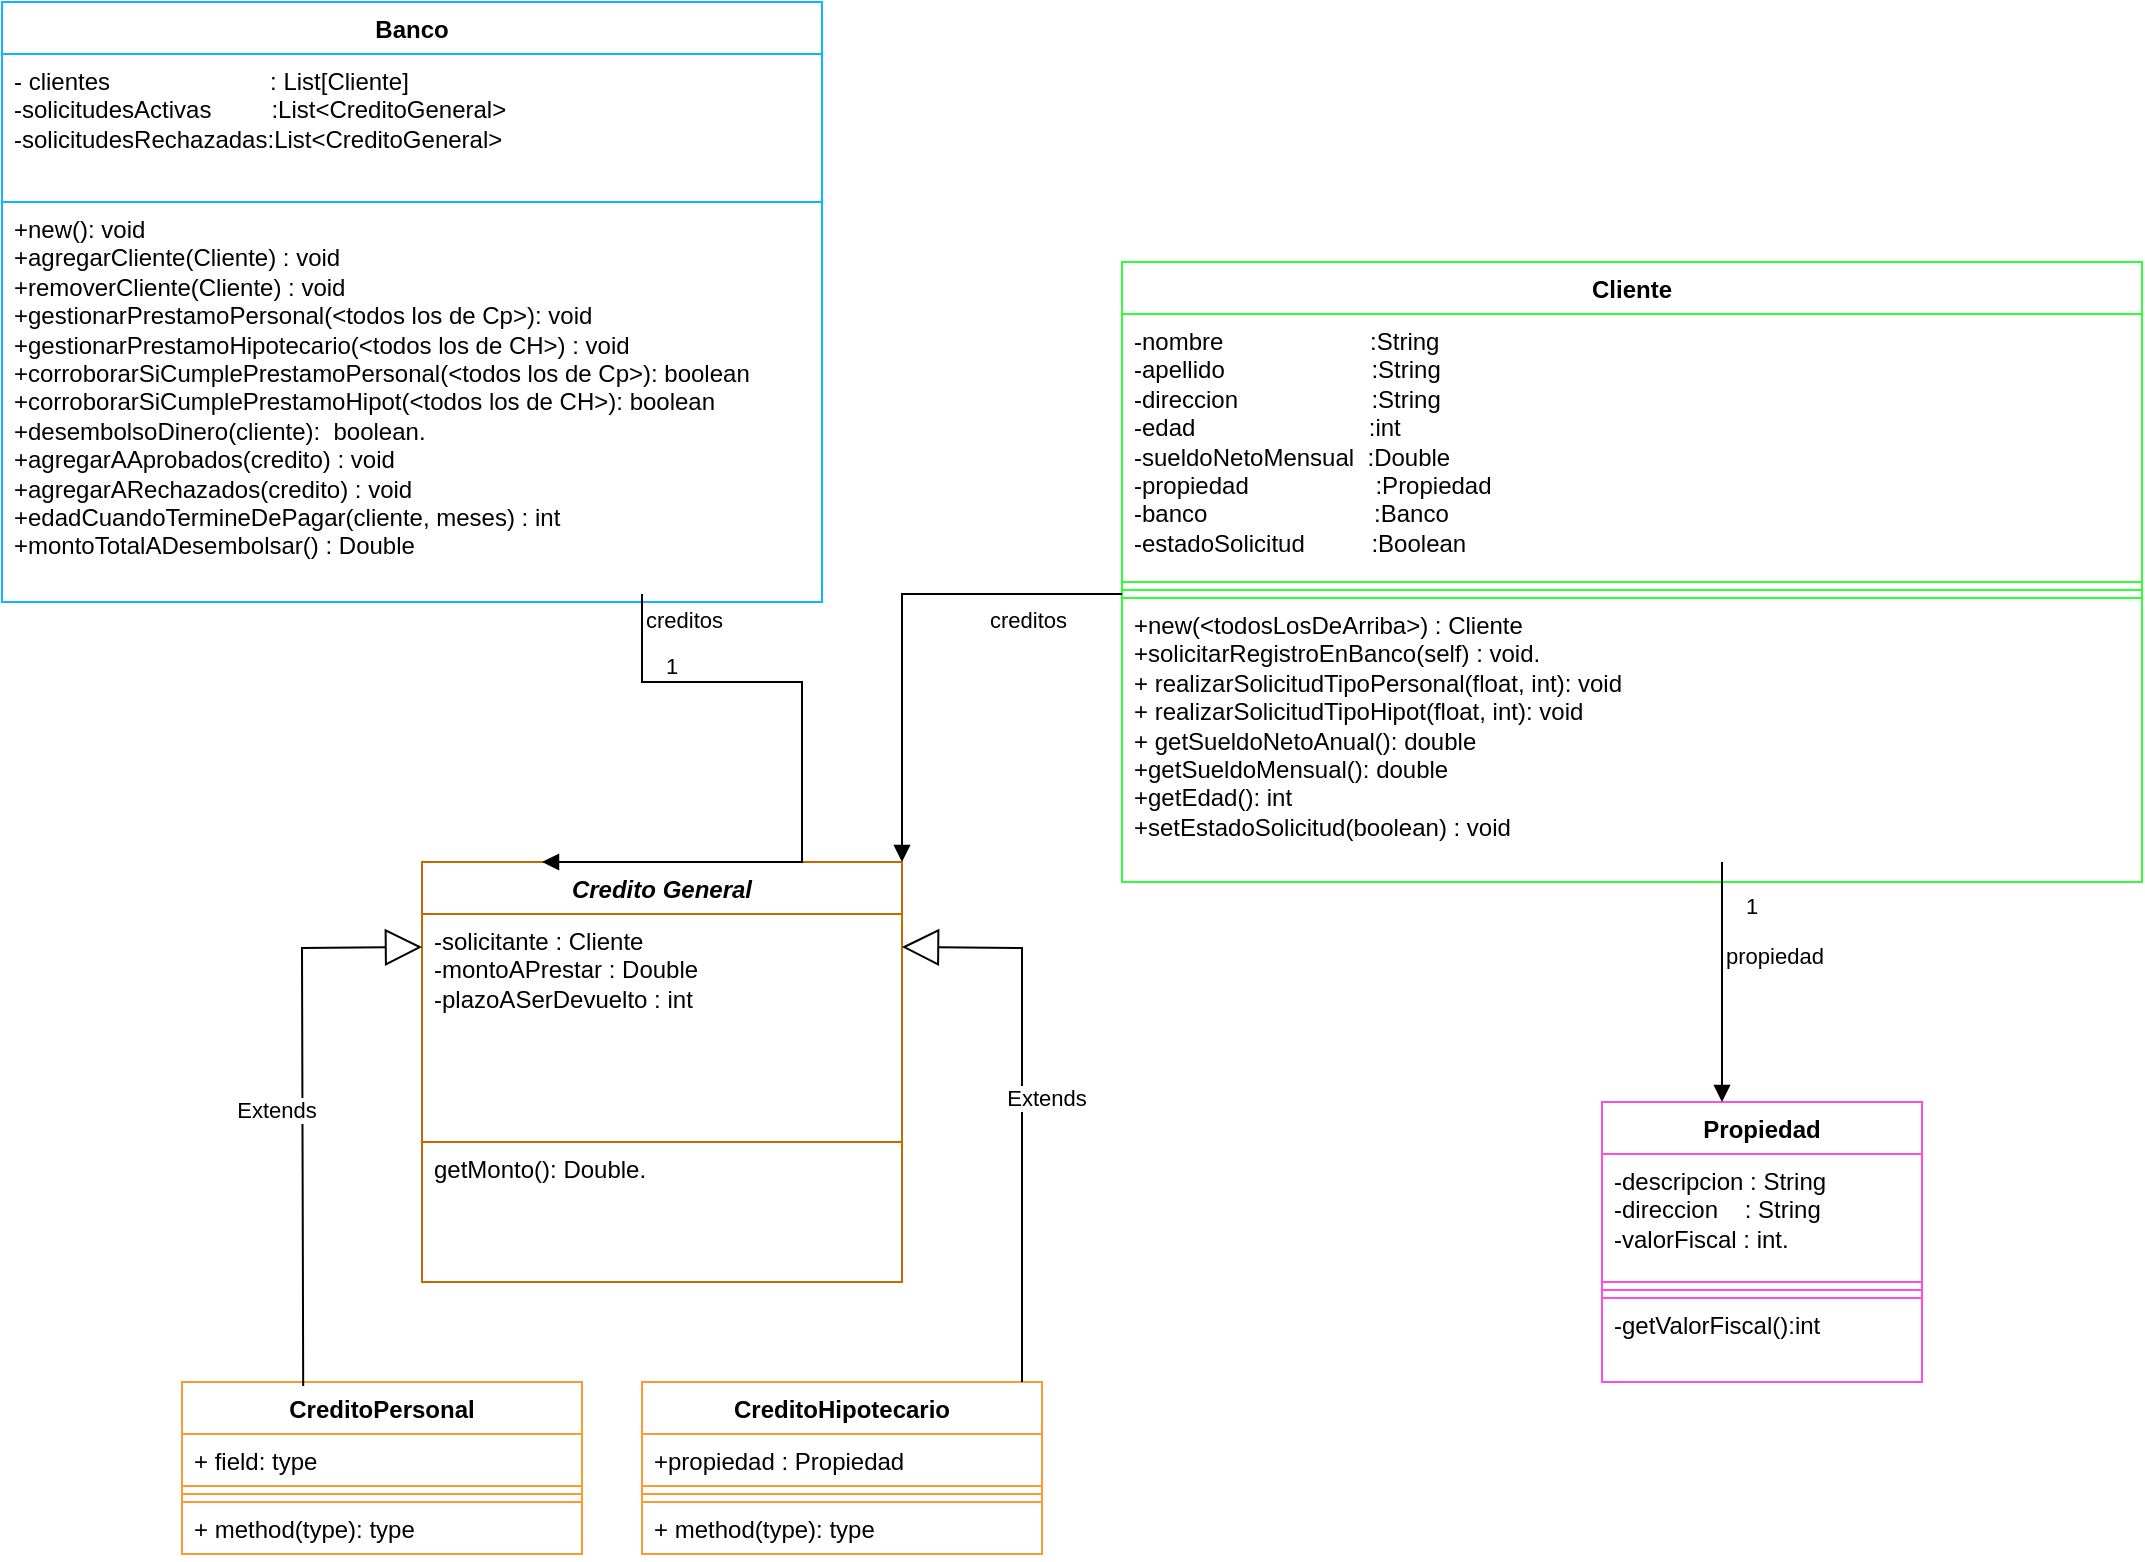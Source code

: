 <mxfile version="24.3.1" type="device">
  <diagram name="Page-1" id="IXBA4A9O0upmgR44Wa8k">
    <mxGraphModel dx="2524" dy="1890" grid="1" gridSize="10" guides="1" tooltips="1" connect="1" arrows="1" fold="1" page="1" pageScale="1" pageWidth="850" pageHeight="1100" math="0" shadow="0">
      <root>
        <mxCell id="0" />
        <mxCell id="1" parent="0" />
        <mxCell id="rHg2EaAUkhDOVjB2PhpP-1" value="Banco" style="swimlane;fontStyle=1;align=center;verticalAlign=top;childLayout=stackLayout;horizontal=1;startSize=26;horizontalStack=0;resizeParent=1;resizeParentMax=0;resizeLast=0;collapsible=1;marginBottom=0;whiteSpace=wrap;html=1;strokeColor=#0DB6FF;" parent="1" vertex="1">
          <mxGeometry x="-240" y="-100" width="410" height="300" as="geometry" />
        </mxCell>
        <mxCell id="rHg2EaAUkhDOVjB2PhpP-2" value="- clientes&amp;nbsp; &amp;nbsp; &amp;nbsp; &amp;nbsp; &amp;nbsp; &amp;nbsp; &amp;nbsp; &amp;nbsp; &amp;nbsp; &amp;nbsp; &amp;nbsp; &amp;nbsp; : List[Cliente]&lt;div&gt;-solicitudesActivas&amp;nbsp; &amp;nbsp; &amp;nbsp; &amp;nbsp; &amp;nbsp;:List&amp;lt;CreditoGeneral&amp;gt;&lt;/div&gt;&lt;div&gt;-solicitudesRechazadas&lt;span style=&quot;background-color: initial;&quot;&gt;:List&amp;lt;CreditoGeneral&amp;gt;&lt;/span&gt;&lt;/div&gt;&lt;div&gt;&lt;br&gt;&lt;/div&gt;&lt;div&gt;&lt;br&gt;&lt;/div&gt;&lt;div&gt;&lt;br&gt;&lt;/div&gt;&lt;div&gt;&lt;br&gt;&lt;/div&gt;&lt;div&gt;&lt;br&gt;&lt;/div&gt;" style="text;strokeColor=#0DB6FF;fillColor=none;align=left;verticalAlign=top;spacingLeft=4;spacingRight=4;overflow=hidden;rotatable=0;points=[[0,0.5],[1,0.5]];portConstraint=eastwest;whiteSpace=wrap;html=1;" parent="rHg2EaAUkhDOVjB2PhpP-1" vertex="1">
          <mxGeometry y="26" width="410" height="74" as="geometry" />
        </mxCell>
        <mxCell id="rHg2EaAUkhDOVjB2PhpP-4" value="&lt;div&gt;+new(): void&lt;/div&gt;+agregarCliente(Cliente) : void&lt;div&gt;+removerCliente(Cliente) : void&lt;/div&gt;&lt;div&gt;+gestionarPrestamoPersonal(&amp;lt;todos los de Cp&amp;gt;): void&lt;/div&gt;&lt;div&gt;+gestionarPrestamoHipotecario(&amp;lt;todos los de CH&amp;gt;) : void&lt;/div&gt;&lt;div&gt;+corroborarSiCumplePrestamoPersonal(&lt;span style=&quot;background-color: initial;&quot;&gt;&amp;lt;todos los de Cp&amp;gt;&lt;/span&gt;&lt;span style=&quot;background-color: initial;&quot;&gt;): boolean&lt;/span&gt;&lt;/div&gt;&lt;div&gt;+corroborarSiCumplePrestamoHipot(&lt;span style=&quot;background-color: initial;&quot;&gt;&amp;lt;todos los de CH&amp;gt;&lt;/span&gt;&lt;span style=&quot;background-color: initial;&quot;&gt;): boolean&lt;/span&gt;&lt;/div&gt;&lt;div&gt;+desembolsoDinero(cliente):&amp;nbsp; boolean.&lt;br&gt;&lt;/div&gt;&lt;div&gt;+agregarAAprobados(credito) : void&lt;/div&gt;&lt;div&gt;&lt;span style=&quot;background-color: initial;&quot;&gt;+agregarARechazados(credito) : void&lt;/span&gt;&lt;br&gt;&lt;/div&gt;&lt;div&gt;&lt;span style=&quot;background-color: initial;&quot;&gt;+edadCuandoTermineDePagar(cliente, meses) : int&lt;/span&gt;&lt;/div&gt;&lt;div&gt;&lt;span style=&quot;background-color: initial;&quot;&gt;+montoTotalADesembolsar() : Double&lt;/span&gt;&lt;/div&gt;" style="text;strokeColor=#0DB6FF;fillColor=none;align=left;verticalAlign=top;spacingLeft=4;spacingRight=4;overflow=hidden;rotatable=0;points=[[0,0.5],[1,0.5]];portConstraint=eastwest;whiteSpace=wrap;html=1;" parent="rHg2EaAUkhDOVjB2PhpP-1" vertex="1">
          <mxGeometry y="100" width="410" height="200" as="geometry" />
        </mxCell>
        <mxCell id="rHg2EaAUkhDOVjB2PhpP-5" value="Cliente" style="swimlane;fontStyle=1;align=center;verticalAlign=top;childLayout=stackLayout;horizontal=1;startSize=26;horizontalStack=0;resizeParent=1;resizeParentMax=0;resizeLast=0;collapsible=1;marginBottom=0;whiteSpace=wrap;html=1;strokeColor=#30FF37;" parent="1" vertex="1">
          <mxGeometry x="320" y="30" width="510" height="310" as="geometry" />
        </mxCell>
        <mxCell id="rHg2EaAUkhDOVjB2PhpP-6" value="-nombre&amp;nbsp; &amp;nbsp; &amp;nbsp; &amp;nbsp; &amp;nbsp; &amp;nbsp; &amp;nbsp; &amp;nbsp; &amp;nbsp; &amp;nbsp; &amp;nbsp; :String&lt;div&gt;-apellido&lt;span style=&quot;background-color: initial;&quot;&gt;&amp;nbsp; &amp;nbsp; &amp;nbsp; &amp;nbsp; &amp;nbsp; &amp;nbsp; &amp;nbsp; &amp;nbsp; &amp;nbsp; &amp;nbsp; &amp;nbsp; :String&lt;/span&gt;&lt;/div&gt;&lt;div&gt;-direccion&lt;span style=&quot;background-color: initial;&quot;&gt;&amp;nbsp; &amp;nbsp; &amp;nbsp; &amp;nbsp; &amp;nbsp; &amp;nbsp; &amp;nbsp; &amp;nbsp; &amp;nbsp; &amp;nbsp; :String&lt;/span&gt;&lt;/div&gt;&lt;div&gt;-edad&lt;span style=&quot;background-color: initial;&quot;&gt;&amp;nbsp; &amp;nbsp; &amp;nbsp; &amp;nbsp; &amp;nbsp; &amp;nbsp; &amp;nbsp; &amp;nbsp; &amp;nbsp; &amp;nbsp; &amp;nbsp; &amp;nbsp; &amp;nbsp; :int&lt;/span&gt;&lt;/div&gt;&lt;div&gt;-sueldoNetoMensual&lt;span style=&quot;background-color: initial;&quot;&gt;&amp;nbsp; :Double&lt;/span&gt;&lt;/div&gt;&lt;div&gt;-propiedad&amp;nbsp; &amp;nbsp; &amp;nbsp; &amp;nbsp; &amp;nbsp; &amp;nbsp; &amp;nbsp; &amp;nbsp; &amp;nbsp;&amp;nbsp;&lt;span style=&quot;background-color: initial;&quot;&gt;&amp;nbsp;:Propiedad&lt;/span&gt;&lt;/div&gt;&lt;div&gt;-banco&amp;nbsp; &amp;nbsp; &amp;nbsp; &amp;nbsp; &amp;nbsp; &amp;nbsp; &amp;nbsp; &amp;nbsp; &amp;nbsp; &amp;nbsp; &amp;nbsp; &amp;nbsp; &amp;nbsp;:Banco&lt;/div&gt;&lt;div&gt;-estadoSolicitud&amp;nbsp; &amp;nbsp; &amp;nbsp; &amp;nbsp; &amp;nbsp; :Boolean&lt;/div&gt;" style="text;strokeColor=#30FF37;fillColor=none;align=left;verticalAlign=top;spacingLeft=4;spacingRight=4;overflow=hidden;rotatable=0;points=[[0,0.5],[1,0.5]];portConstraint=eastwest;whiteSpace=wrap;html=1;" parent="rHg2EaAUkhDOVjB2PhpP-5" vertex="1">
          <mxGeometry y="26" width="510" height="134" as="geometry" />
        </mxCell>
        <mxCell id="rHg2EaAUkhDOVjB2PhpP-7" value="" style="line;strokeWidth=1;fillColor=none;align=left;verticalAlign=middle;spacingTop=-1;spacingLeft=3;spacingRight=3;rotatable=0;labelPosition=right;points=[];portConstraint=eastwest;strokeColor=#30FF37;" parent="rHg2EaAUkhDOVjB2PhpP-5" vertex="1">
          <mxGeometry y="160" width="510" height="8" as="geometry" />
        </mxCell>
        <mxCell id="rHg2EaAUkhDOVjB2PhpP-8" value="&lt;div&gt;+new(&amp;lt;todosLosDeArriba&amp;gt;) : Cliente&lt;/div&gt;&lt;div&gt;+solicitarRegistroEnBanco(self) : void.&lt;/div&gt;&lt;div&gt;+ realizarSolicitudTipoPersonal(float, int): void&lt;/div&gt;&lt;div&gt;+ realizarSolicitudTipoHipot(float, int): void&lt;/div&gt;&lt;div&gt;+ getSueldoNetoAnual(): double&lt;/div&gt;&lt;div&gt;+getSueldoMensual(): double&lt;/div&gt;&lt;div&gt;+getEdad(): int&lt;/div&gt;&lt;div&gt;+setEstadoSolicitud(boolean) : void&lt;/div&gt;" style="text;strokeColor=#30FF37;fillColor=none;align=left;verticalAlign=top;spacingLeft=4;spacingRight=4;overflow=hidden;rotatable=0;points=[[0,0.5],[1,0.5]];portConstraint=eastwest;whiteSpace=wrap;html=1;" parent="rHg2EaAUkhDOVjB2PhpP-5" vertex="1">
          <mxGeometry y="168" width="510" height="142" as="geometry" />
        </mxCell>
        <mxCell id="rHg2EaAUkhDOVjB2PhpP-9" value="Propiedad" style="swimlane;fontStyle=1;align=center;verticalAlign=top;childLayout=stackLayout;horizontal=1;startSize=26;horizontalStack=0;resizeParent=1;resizeParentMax=0;resizeLast=0;collapsible=1;marginBottom=0;whiteSpace=wrap;html=1;strokeColor=#FF4DE1;" parent="1" vertex="1">
          <mxGeometry x="560" y="450" width="160" height="140" as="geometry" />
        </mxCell>
        <mxCell id="rHg2EaAUkhDOVjB2PhpP-10" value="-descripcion : String&lt;div&gt;-direccion&amp;nbsp; &amp;nbsp; : String&lt;/div&gt;&lt;div&gt;-valorFiscal : int.&lt;/div&gt;" style="text;strokeColor=#FF4DE1;fillColor=none;align=left;verticalAlign=top;spacingLeft=4;spacingRight=4;overflow=hidden;rotatable=0;points=[[0,0.5],[1,0.5]];portConstraint=eastwest;whiteSpace=wrap;html=1;" parent="rHg2EaAUkhDOVjB2PhpP-9" vertex="1">
          <mxGeometry y="26" width="160" height="64" as="geometry" />
        </mxCell>
        <mxCell id="rHg2EaAUkhDOVjB2PhpP-11" value="" style="line;strokeWidth=1;fillColor=none;align=left;verticalAlign=middle;spacingTop=-1;spacingLeft=3;spacingRight=3;rotatable=0;labelPosition=right;points=[];portConstraint=eastwest;strokeColor=#FF4DE1;" parent="rHg2EaAUkhDOVjB2PhpP-9" vertex="1">
          <mxGeometry y="90" width="160" height="8" as="geometry" />
        </mxCell>
        <mxCell id="rHg2EaAUkhDOVjB2PhpP-12" value="&lt;div&gt;&lt;div&gt;-getValorFiscal():int&lt;/div&gt;&lt;/div&gt;" style="text;strokeColor=#FF4DE1;fillColor=none;align=left;verticalAlign=top;spacingLeft=4;spacingRight=4;overflow=hidden;rotatable=0;points=[[0,0.5],[1,0.5]];portConstraint=eastwest;whiteSpace=wrap;html=1;" parent="rHg2EaAUkhDOVjB2PhpP-9" vertex="1">
          <mxGeometry y="98" width="160" height="42" as="geometry" />
        </mxCell>
        <mxCell id="rHg2EaAUkhDOVjB2PhpP-13" value="&lt;i&gt;Credito&amp;nbsp;&lt;span style=&quot;background-color: initial;&quot;&gt;General&lt;/span&gt;&lt;/i&gt;" style="swimlane;fontStyle=1;align=center;verticalAlign=top;childLayout=stackLayout;horizontal=1;startSize=26;horizontalStack=0;resizeParent=1;resizeParentMax=0;resizeLast=0;collapsible=1;marginBottom=0;whiteSpace=wrap;html=1;strokeColor=#CC6600;" parent="1" vertex="1">
          <mxGeometry x="-30" y="330" width="240" height="210" as="geometry" />
        </mxCell>
        <mxCell id="rHg2EaAUkhDOVjB2PhpP-14" value="-solicitante : Cliente&lt;div&gt;-montoAPrestar : Double&lt;/div&gt;&lt;div&gt;-plazoASerDevuelto : int&lt;/div&gt;" style="text;strokeColor=#CC6600;fillColor=none;align=left;verticalAlign=top;spacingLeft=4;spacingRight=4;overflow=hidden;rotatable=0;points=[[0,0.5],[1,0.5]];portConstraint=eastwest;whiteSpace=wrap;html=1;" parent="rHg2EaAUkhDOVjB2PhpP-13" vertex="1">
          <mxGeometry y="26" width="240" height="114" as="geometry" />
        </mxCell>
        <mxCell id="rHg2EaAUkhDOVjB2PhpP-16" value="getMonto(): Double." style="text;strokeColor=#CC6600;fillColor=none;align=left;verticalAlign=top;spacingLeft=4;spacingRight=4;overflow=hidden;rotatable=0;points=[[0,0.5],[1,0.5]];portConstraint=eastwest;whiteSpace=wrap;html=1;" parent="rHg2EaAUkhDOVjB2PhpP-13" vertex="1">
          <mxGeometry y="140" width="240" height="70" as="geometry" />
        </mxCell>
        <mxCell id="rHg2EaAUkhDOVjB2PhpP-17" value="CreditoHipotecario" style="swimlane;fontStyle=1;align=center;verticalAlign=top;childLayout=stackLayout;horizontal=1;startSize=26;horizontalStack=0;resizeParent=1;resizeParentMax=0;resizeLast=0;collapsible=1;marginBottom=0;whiteSpace=wrap;html=1;strokeColor=#FF9933;" parent="1" vertex="1">
          <mxGeometry x="80" y="590" width="200" height="86" as="geometry" />
        </mxCell>
        <mxCell id="rHg2EaAUkhDOVjB2PhpP-18" value="+propiedad : Propiedad" style="text;strokeColor=#FF9933;fillColor=none;align=left;verticalAlign=top;spacingLeft=4;spacingRight=4;overflow=hidden;rotatable=0;points=[[0,0.5],[1,0.5]];portConstraint=eastwest;whiteSpace=wrap;html=1;" parent="rHg2EaAUkhDOVjB2PhpP-17" vertex="1">
          <mxGeometry y="26" width="200" height="26" as="geometry" />
        </mxCell>
        <mxCell id="rHg2EaAUkhDOVjB2PhpP-19" value="" style="line;strokeWidth=1;fillColor=none;align=left;verticalAlign=middle;spacingTop=-1;spacingLeft=3;spacingRight=3;rotatable=0;labelPosition=right;points=[];portConstraint=eastwest;strokeColor=#FF9933;" parent="rHg2EaAUkhDOVjB2PhpP-17" vertex="1">
          <mxGeometry y="52" width="200" height="8" as="geometry" />
        </mxCell>
        <mxCell id="rHg2EaAUkhDOVjB2PhpP-20" value="+ method(type): type" style="text;strokeColor=#FF9933;fillColor=none;align=left;verticalAlign=top;spacingLeft=4;spacingRight=4;overflow=hidden;rotatable=0;points=[[0,0.5],[1,0.5]];portConstraint=eastwest;whiteSpace=wrap;html=1;" parent="rHg2EaAUkhDOVjB2PhpP-17" vertex="1">
          <mxGeometry y="60" width="200" height="26" as="geometry" />
        </mxCell>
        <mxCell id="rHg2EaAUkhDOVjB2PhpP-21" value="CreditoPersonal" style="swimlane;fontStyle=1;align=center;verticalAlign=top;childLayout=stackLayout;horizontal=1;startSize=26;horizontalStack=0;resizeParent=1;resizeParentMax=0;resizeLast=0;collapsible=1;marginBottom=0;whiteSpace=wrap;html=1;strokeColor=#FF9933;" parent="1" vertex="1">
          <mxGeometry x="-150" y="590" width="200" height="86" as="geometry" />
        </mxCell>
        <mxCell id="rHg2EaAUkhDOVjB2PhpP-22" value="+ field: type" style="text;strokeColor=#FF9933;fillColor=none;align=left;verticalAlign=top;spacingLeft=4;spacingRight=4;overflow=hidden;rotatable=0;points=[[0,0.5],[1,0.5]];portConstraint=eastwest;whiteSpace=wrap;html=1;" parent="rHg2EaAUkhDOVjB2PhpP-21" vertex="1">
          <mxGeometry y="26" width="200" height="26" as="geometry" />
        </mxCell>
        <mxCell id="rHg2EaAUkhDOVjB2PhpP-23" value="" style="line;strokeWidth=1;fillColor=none;align=left;verticalAlign=middle;spacingTop=-1;spacingLeft=3;spacingRight=3;rotatable=0;labelPosition=right;points=[];portConstraint=eastwest;strokeColor=#FF9933;" parent="rHg2EaAUkhDOVjB2PhpP-21" vertex="1">
          <mxGeometry y="52" width="200" height="8" as="geometry" />
        </mxCell>
        <mxCell id="rHg2EaAUkhDOVjB2PhpP-24" value="+ method(type): type" style="text;strokeColor=#FF9933;fillColor=none;align=left;verticalAlign=top;spacingLeft=4;spacingRight=4;overflow=hidden;rotatable=0;points=[[0,0.5],[1,0.5]];portConstraint=eastwest;whiteSpace=wrap;html=1;" parent="rHg2EaAUkhDOVjB2PhpP-21" vertex="1">
          <mxGeometry y="60" width="200" height="26" as="geometry" />
        </mxCell>
        <mxCell id="rHg2EaAUkhDOVjB2PhpP-25" value="Extends" style="endArrow=block;endSize=16;endFill=0;html=1;rounded=0;exitX=0.75;exitY=0;exitDx=0;exitDy=0;" parent="1" edge="1">
          <mxGeometry x="0.024" y="-12" width="160" relative="1" as="geometry">
            <mxPoint x="270" y="590" as="sourcePoint" />
            <mxPoint x="210" y="372.5" as="targetPoint" />
            <Array as="points">
              <mxPoint x="270" y="373" />
            </Array>
            <mxPoint as="offset" />
          </mxGeometry>
        </mxCell>
        <mxCell id="rHg2EaAUkhDOVjB2PhpP-26" value="Extends" style="endArrow=block;endSize=16;endFill=0;html=1;rounded=0;exitX=0.303;exitY=0.023;exitDx=0;exitDy=0;exitPerimeter=0;" parent="1" source="rHg2EaAUkhDOVjB2PhpP-21" edge="1">
          <mxGeometry y="13" width="160" relative="1" as="geometry">
            <mxPoint x="-190" y="372.5" as="sourcePoint" />
            <mxPoint x="-30" y="372.5" as="targetPoint" />
            <Array as="points">
              <mxPoint x="-90" y="373" />
            </Array>
            <mxPoint y="1" as="offset" />
          </mxGeometry>
        </mxCell>
        <mxCell id="rHg2EaAUkhDOVjB2PhpP-29" value="creditos" style="endArrow=block;endFill=1;html=1;edgeStyle=orthogonalEdgeStyle;align=left;verticalAlign=top;rounded=0;" parent="1" target="rHg2EaAUkhDOVjB2PhpP-13" edge="1">
          <mxGeometry x="-0.439" relative="1" as="geometry">
            <mxPoint x="320" y="196" as="sourcePoint" />
            <mxPoint x="480" y="196" as="targetPoint" />
            <Array as="points">
              <mxPoint x="210" y="196" />
            </Array>
            <mxPoint as="offset" />
          </mxGeometry>
        </mxCell>
        <mxCell id="rHg2EaAUkhDOVjB2PhpP-31" value="creditos" style="endArrow=block;endFill=1;html=1;edgeStyle=orthogonalEdgeStyle;align=left;verticalAlign=top;rounded=0;entryX=0.25;entryY=0;entryDx=0;entryDy=0;" parent="1" target="rHg2EaAUkhDOVjB2PhpP-13" edge="1">
          <mxGeometry x="-1" relative="1" as="geometry">
            <mxPoint x="80" y="196" as="sourcePoint" />
            <mxPoint x="160" y="290" as="targetPoint" />
            <Array as="points">
              <mxPoint x="80" y="240" />
              <mxPoint x="160" y="240" />
            </Array>
            <mxPoint as="offset" />
          </mxGeometry>
        </mxCell>
        <mxCell id="rHg2EaAUkhDOVjB2PhpP-32" value="1" style="edgeLabel;resizable=0;html=1;align=left;verticalAlign=bottom;" parent="rHg2EaAUkhDOVjB2PhpP-31" connectable="0" vertex="1">
          <mxGeometry x="-1" relative="1" as="geometry">
            <mxPoint x="10" y="44" as="offset" />
          </mxGeometry>
        </mxCell>
        <mxCell id="vIFbrdGOUz_xVuRbxvdF-2" value="propiedad" style="endArrow=block;endFill=1;html=1;edgeStyle=orthogonalEdgeStyle;align=left;verticalAlign=top;rounded=0;" parent="1" edge="1">
          <mxGeometry x="-0.439" relative="1" as="geometry">
            <mxPoint x="620" y="330" as="sourcePoint" />
            <mxPoint x="620" y="450" as="targetPoint" />
            <Array as="points">
              <mxPoint x="620" y="346" />
            </Array>
            <mxPoint as="offset" />
          </mxGeometry>
        </mxCell>
        <mxCell id="vIFbrdGOUz_xVuRbxvdF-3" value="1" style="edgeLabel;resizable=0;html=1;align=left;verticalAlign=bottom;" parent="vIFbrdGOUz_xVuRbxvdF-2" connectable="0" vertex="1">
          <mxGeometry x="-1" relative="1" as="geometry">
            <mxPoint x="10" y="30" as="offset" />
          </mxGeometry>
        </mxCell>
      </root>
    </mxGraphModel>
  </diagram>
</mxfile>
